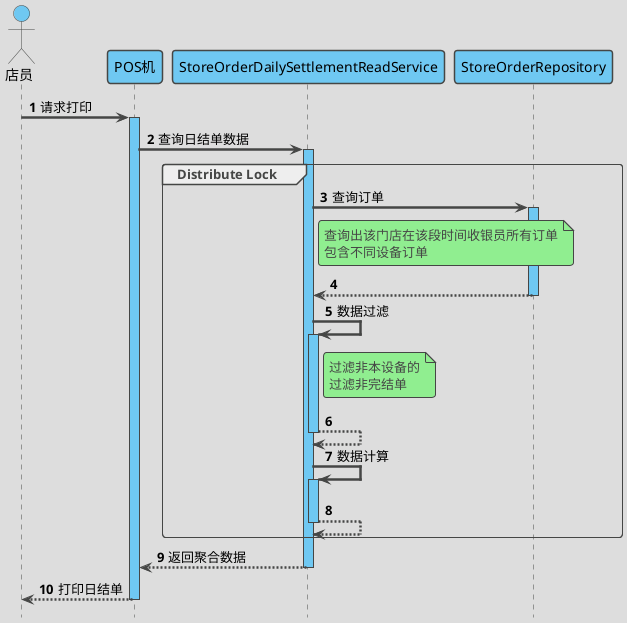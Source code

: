 @startuml
'https://plantuml.com/sequence-diagram
'隐藏脚注
hide footbox

'使用 toy 主题
!theme toy

'自动激活
autoActivate on

'编号
autonumber 1

'隐藏孤立的参与者
hide unlinked

'文字对齐，向左对齐
skinparam sequenceMessageAlign left

'箭头粗度
skinparam sequenceArrowThickness 2.5

' 皮肤
skinparam sequence {
    LifeLineBackgroundColor #6FC8F2
    ParticipantBackgroundColor #6FC8F2
    ParticipantFontColor black
    ActorBackgroundColor #6FC8F2
    ActorFontColor black
}

actor 店员 as shopper
participant POS机 as pos
participant StoreOrderDailySettlementReadService as StoreOrderDailySettlementReadService
participant StoreOrderRepository as StoreOrderRepository

shopper -> pos : 请求打印

pos -> StoreOrderDailySettlementReadService : 查询日结单数据

group Distribute Lock
    StoreOrderDailySettlementReadService -> StoreOrderRepository : 查询订单
    note right of StoreOrderDailySettlementReadService
        查询出该门店在该段时间收银员所有订单
        包含不同设备订单
    end note
    return
    StoreOrderDailySettlementReadService -> StoreOrderDailySettlementReadService : 数据过滤
    note right of StoreOrderDailySettlementReadService
        过滤非本设备的
        过滤非完结单
    end note
    return
    StoreOrderDailySettlementReadService -> StoreOrderDailySettlementReadService : 数据计算
    return
end group

return 返回聚合数据
return 打印日结单
@enduml